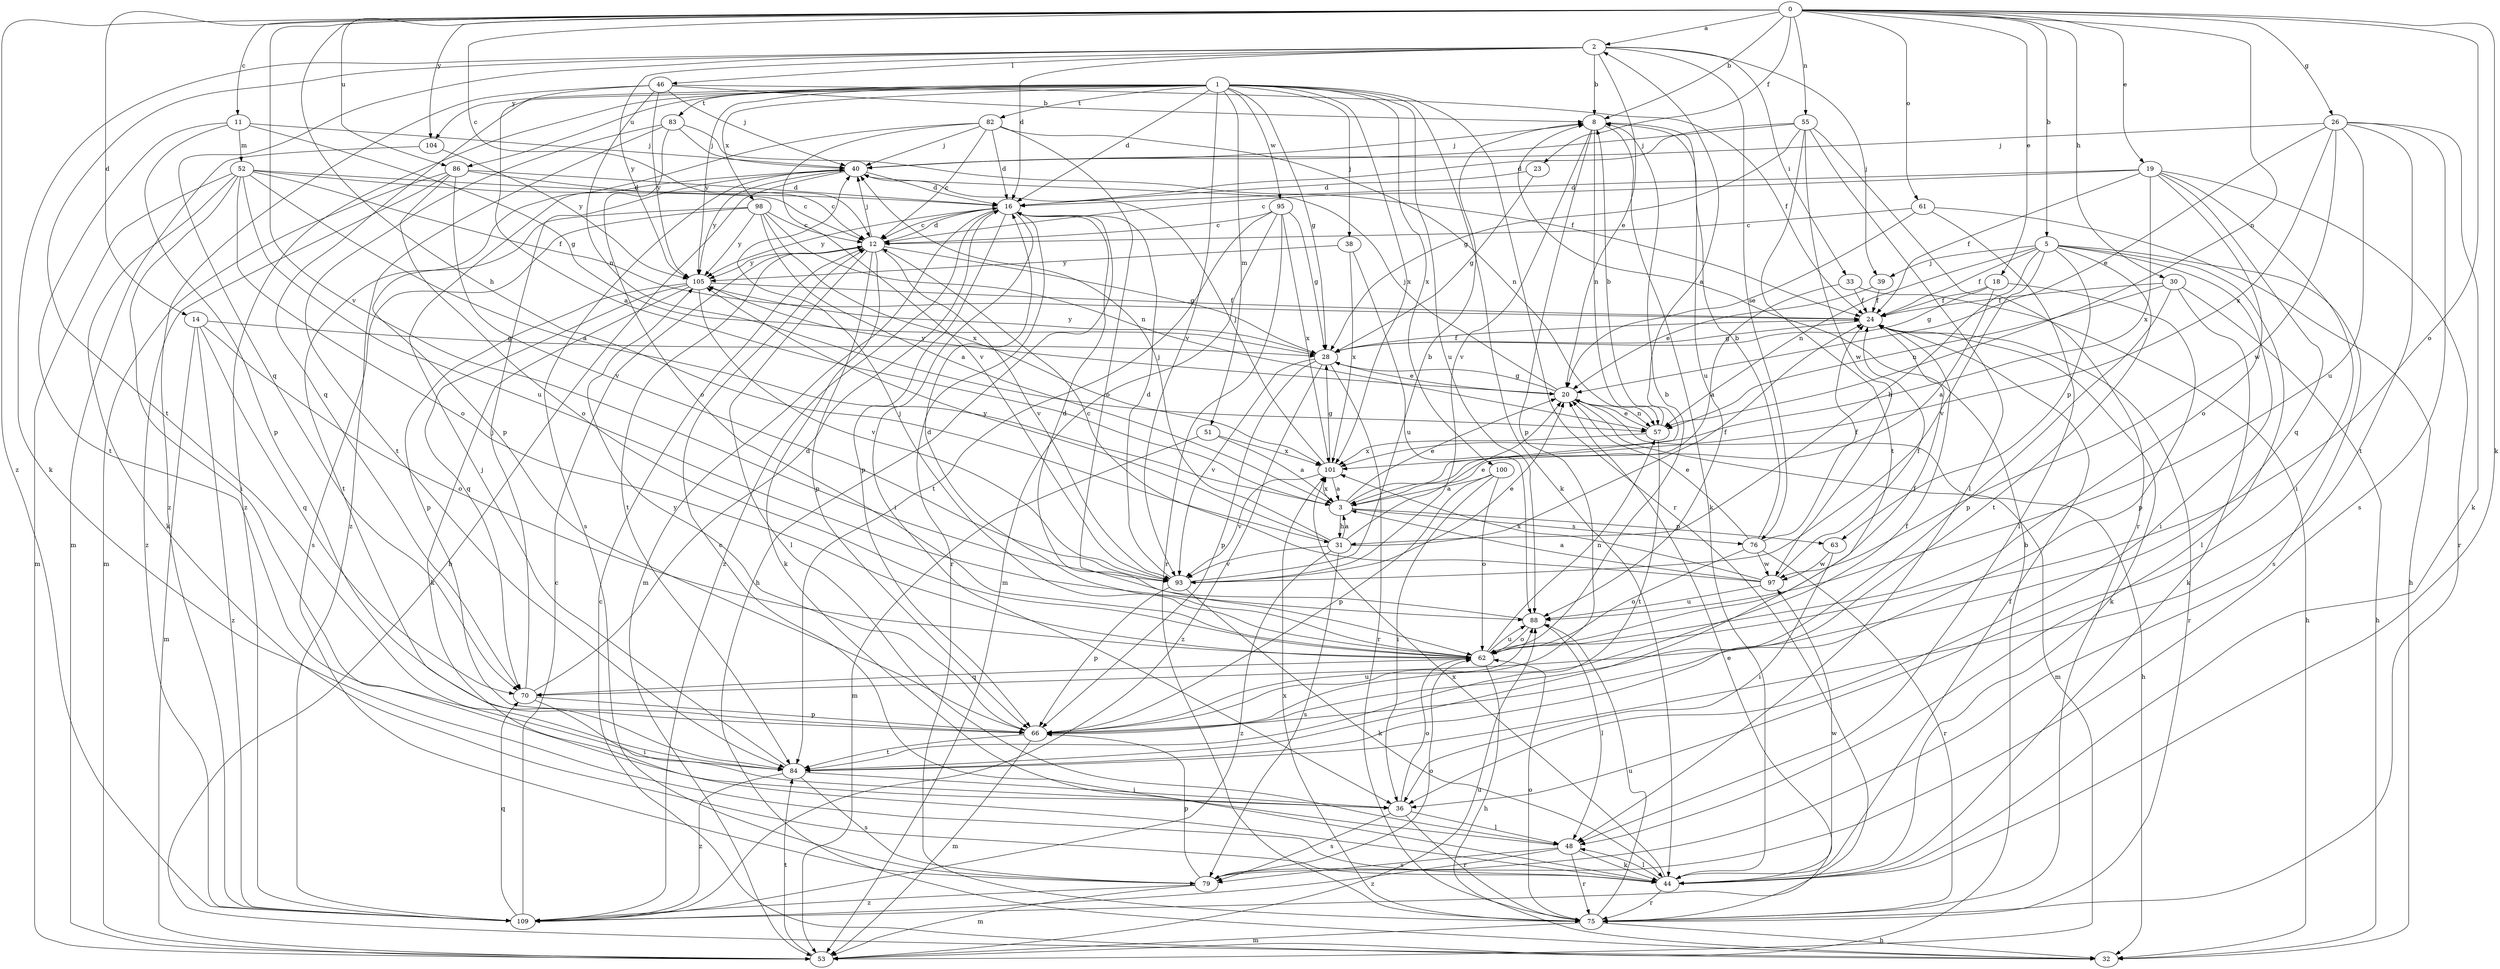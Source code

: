 strict digraph  {
0;
1;
2;
3;
5;
8;
11;
12;
14;
16;
18;
19;
20;
23;
24;
26;
28;
30;
31;
32;
33;
36;
38;
39;
40;
44;
46;
48;
51;
52;
53;
55;
57;
61;
62;
63;
66;
70;
75;
76;
79;
82;
83;
84;
86;
88;
93;
95;
97;
98;
100;
101;
104;
105;
109;
0 -> 2  [label=a];
0 -> 5  [label=b];
0 -> 8  [label=b];
0 -> 11  [label=c];
0 -> 12  [label=c];
0 -> 14  [label=d];
0 -> 18  [label=e];
0 -> 19  [label=e];
0 -> 23  [label=f];
0 -> 26  [label=g];
0 -> 30  [label=h];
0 -> 31  [label=h];
0 -> 44  [label=k];
0 -> 55  [label=n];
0 -> 57  [label=n];
0 -> 61  [label=o];
0 -> 62  [label=o];
0 -> 86  [label=u];
0 -> 93  [label=v];
0 -> 104  [label=y];
0 -> 109  [label=z];
1 -> 16  [label=d];
1 -> 28  [label=g];
1 -> 38  [label=j];
1 -> 44  [label=k];
1 -> 51  [label=m];
1 -> 70  [label=q];
1 -> 75  [label=r];
1 -> 82  [label=t];
1 -> 83  [label=t];
1 -> 86  [label=u];
1 -> 88  [label=u];
1 -> 93  [label=v];
1 -> 95  [label=w];
1 -> 98  [label=x];
1 -> 100  [label=x];
1 -> 101  [label=x];
1 -> 104  [label=y];
1 -> 105  [label=y];
1 -> 109  [label=z];
2 -> 8  [label=b];
2 -> 16  [label=d];
2 -> 20  [label=e];
2 -> 33  [label=i];
2 -> 39  [label=j];
2 -> 44  [label=k];
2 -> 46  [label=l];
2 -> 70  [label=q];
2 -> 76  [label=s];
2 -> 84  [label=t];
2 -> 105  [label=y];
3 -> 2  [label=a];
3 -> 20  [label=e];
3 -> 31  [label=h];
3 -> 63  [label=p];
3 -> 76  [label=s];
3 -> 101  [label=x];
5 -> 24  [label=f];
5 -> 31  [label=h];
5 -> 36  [label=i];
5 -> 39  [label=j];
5 -> 48  [label=l];
5 -> 57  [label=n];
5 -> 63  [label=p];
5 -> 79  [label=s];
5 -> 84  [label=t];
5 -> 93  [label=v];
8 -> 40  [label=j];
8 -> 44  [label=k];
8 -> 57  [label=n];
8 -> 66  [label=p];
8 -> 88  [label=u];
8 -> 93  [label=v];
11 -> 28  [label=g];
11 -> 40  [label=j];
11 -> 52  [label=m];
11 -> 66  [label=p];
11 -> 84  [label=t];
12 -> 16  [label=d];
12 -> 28  [label=g];
12 -> 40  [label=j];
12 -> 44  [label=k];
12 -> 48  [label=l];
12 -> 66  [label=p];
12 -> 84  [label=t];
12 -> 93  [label=v];
12 -> 105  [label=y];
14 -> 28  [label=g];
14 -> 53  [label=m];
14 -> 62  [label=o];
14 -> 70  [label=q];
14 -> 109  [label=z];
16 -> 12  [label=c];
16 -> 32  [label=h];
16 -> 36  [label=i];
16 -> 53  [label=m];
16 -> 66  [label=p];
16 -> 75  [label=r];
16 -> 105  [label=y];
16 -> 109  [label=z];
18 -> 3  [label=a];
18 -> 24  [label=f];
18 -> 28  [label=g];
18 -> 66  [label=p];
19 -> 12  [label=c];
19 -> 16  [label=d];
19 -> 24  [label=f];
19 -> 36  [label=i];
19 -> 62  [label=o];
19 -> 70  [label=q];
19 -> 75  [label=r];
19 -> 101  [label=x];
20 -> 28  [label=g];
20 -> 32  [label=h];
20 -> 40  [label=j];
20 -> 53  [label=m];
20 -> 57  [label=n];
20 -> 105  [label=y];
23 -> 16  [label=d];
23 -> 28  [label=g];
24 -> 28  [label=g];
24 -> 44  [label=k];
24 -> 75  [label=r];
26 -> 20  [label=e];
26 -> 40  [label=j];
26 -> 44  [label=k];
26 -> 79  [label=s];
26 -> 84  [label=t];
26 -> 88  [label=u];
26 -> 97  [label=w];
26 -> 101  [label=x];
28 -> 20  [label=e];
28 -> 24  [label=f];
28 -> 66  [label=p];
28 -> 75  [label=r];
28 -> 93  [label=v];
28 -> 105  [label=y];
28 -> 109  [label=z];
30 -> 24  [label=f];
30 -> 32  [label=h];
30 -> 44  [label=k];
30 -> 57  [label=n];
30 -> 66  [label=p];
31 -> 3  [label=a];
31 -> 20  [label=e];
31 -> 24  [label=f];
31 -> 40  [label=j];
31 -> 79  [label=s];
31 -> 93  [label=v];
31 -> 105  [label=y];
31 -> 109  [label=z];
32 -> 12  [label=c];
33 -> 3  [label=a];
33 -> 24  [label=f];
33 -> 32  [label=h];
36 -> 48  [label=l];
36 -> 62  [label=o];
36 -> 75  [label=r];
36 -> 79  [label=s];
38 -> 88  [label=u];
38 -> 101  [label=x];
38 -> 105  [label=y];
39 -> 20  [label=e];
39 -> 24  [label=f];
40 -> 16  [label=d];
40 -> 32  [label=h];
40 -> 79  [label=s];
40 -> 105  [label=y];
44 -> 24  [label=f];
44 -> 48  [label=l];
44 -> 75  [label=r];
44 -> 97  [label=w];
44 -> 101  [label=x];
46 -> 3  [label=a];
46 -> 8  [label=b];
46 -> 24  [label=f];
46 -> 40  [label=j];
46 -> 57  [label=n];
46 -> 105  [label=y];
46 -> 109  [label=z];
48 -> 12  [label=c];
48 -> 44  [label=k];
48 -> 75  [label=r];
48 -> 79  [label=s];
48 -> 109  [label=z];
51 -> 3  [label=a];
51 -> 53  [label=m];
51 -> 101  [label=x];
52 -> 3  [label=a];
52 -> 12  [label=c];
52 -> 16  [label=d];
52 -> 24  [label=f];
52 -> 36  [label=i];
52 -> 44  [label=k];
52 -> 53  [label=m];
52 -> 62  [label=o];
52 -> 88  [label=u];
53 -> 8  [label=b];
53 -> 84  [label=t];
53 -> 88  [label=u];
55 -> 16  [label=d];
55 -> 28  [label=g];
55 -> 40  [label=j];
55 -> 48  [label=l];
55 -> 75  [label=r];
55 -> 84  [label=t];
55 -> 97  [label=w];
57 -> 8  [label=b];
57 -> 20  [label=e];
57 -> 84  [label=t];
57 -> 101  [label=x];
61 -> 12  [label=c];
61 -> 20  [label=e];
61 -> 32  [label=h];
61 -> 48  [label=l];
62 -> 8  [label=b];
62 -> 16  [label=d];
62 -> 24  [label=f];
62 -> 32  [label=h];
62 -> 40  [label=j];
62 -> 57  [label=n];
62 -> 70  [label=q];
62 -> 88  [label=u];
63 -> 36  [label=i];
63 -> 97  [label=w];
66 -> 24  [label=f];
66 -> 53  [label=m];
66 -> 84  [label=t];
66 -> 88  [label=u];
66 -> 105  [label=y];
70 -> 16  [label=d];
70 -> 36  [label=i];
70 -> 40  [label=j];
70 -> 66  [label=p];
75 -> 32  [label=h];
75 -> 53  [label=m];
75 -> 62  [label=o];
75 -> 88  [label=u];
75 -> 101  [label=x];
76 -> 8  [label=b];
76 -> 20  [label=e];
76 -> 24  [label=f];
76 -> 62  [label=o];
76 -> 75  [label=r];
76 -> 97  [label=w];
79 -> 53  [label=m];
79 -> 62  [label=o];
79 -> 66  [label=p];
79 -> 109  [label=z];
82 -> 12  [label=c];
82 -> 16  [label=d];
82 -> 40  [label=j];
82 -> 57  [label=n];
82 -> 62  [label=o];
82 -> 66  [label=p];
82 -> 93  [label=v];
83 -> 24  [label=f];
83 -> 40  [label=j];
83 -> 62  [label=o];
83 -> 84  [label=t];
83 -> 109  [label=z];
84 -> 36  [label=i];
84 -> 40  [label=j];
84 -> 79  [label=s];
84 -> 109  [label=z];
86 -> 12  [label=c];
86 -> 16  [label=d];
86 -> 53  [label=m];
86 -> 62  [label=o];
86 -> 93  [label=v];
86 -> 109  [label=z];
88 -> 16  [label=d];
88 -> 48  [label=l];
88 -> 62  [label=o];
93 -> 8  [label=b];
93 -> 16  [label=d];
93 -> 20  [label=e];
93 -> 44  [label=k];
93 -> 66  [label=p];
95 -> 12  [label=c];
95 -> 28  [label=g];
95 -> 53  [label=m];
95 -> 75  [label=r];
95 -> 84  [label=t];
95 -> 101  [label=x];
97 -> 3  [label=a];
97 -> 12  [label=c];
97 -> 24  [label=f];
97 -> 88  [label=u];
97 -> 101  [label=x];
98 -> 3  [label=a];
98 -> 12  [label=c];
98 -> 57  [label=n];
98 -> 79  [label=s];
98 -> 84  [label=t];
98 -> 101  [label=x];
98 -> 105  [label=y];
100 -> 3  [label=a];
100 -> 36  [label=i];
100 -> 62  [label=o];
100 -> 66  [label=p];
101 -> 3  [label=a];
101 -> 28  [label=g];
101 -> 40  [label=j];
101 -> 93  [label=v];
104 -> 53  [label=m];
104 -> 105  [label=y];
105 -> 24  [label=f];
105 -> 44  [label=k];
105 -> 66  [label=p];
105 -> 70  [label=q];
105 -> 93  [label=v];
109 -> 12  [label=c];
109 -> 20  [label=e];
109 -> 70  [label=q];
}
